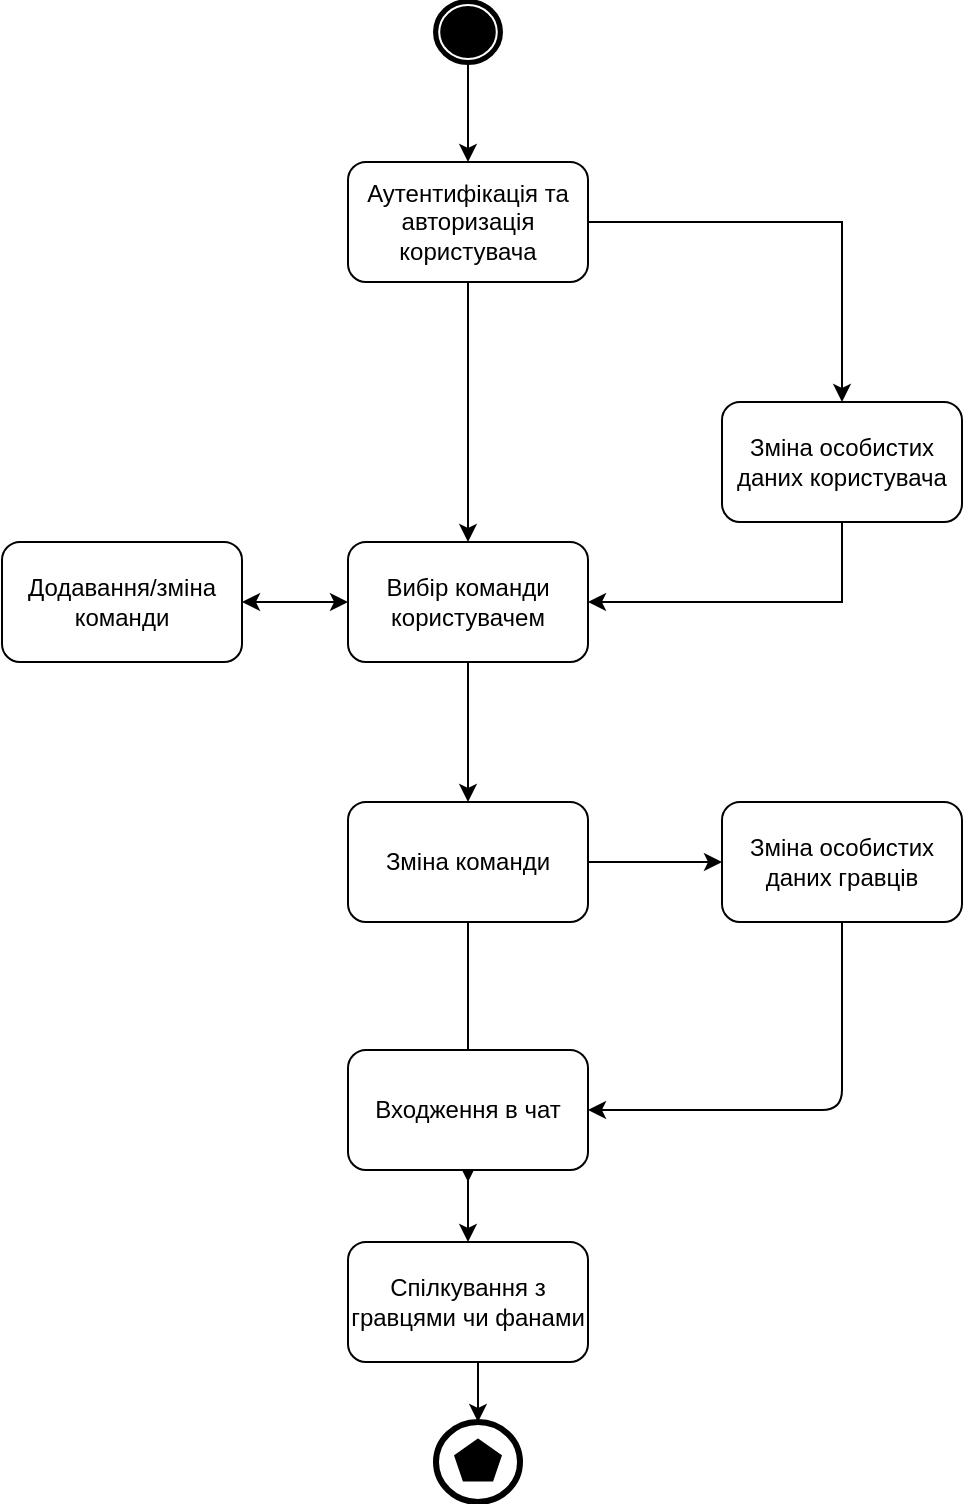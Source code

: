 <mxfile version="10.7.5"><diagram id="c1b1z55udidc3SkihdZC" name="Page-1"><mxGraphModel dx="1394" dy="764" grid="1" gridSize="10" guides="1" tooltips="1" connect="1" arrows="1" fold="1" page="1" pageScale="1" pageWidth="827" pageHeight="1169" math="0" shadow="0"><root><mxCell id="0"/><mxCell id="1" parent="0"/><mxCell id="LSv7gmRp8fJ5iJLoJHEp-3" style="edgeStyle=orthogonalEdgeStyle;rounded=0;orthogonalLoop=1;jettySize=auto;html=1;exitX=0.5;exitY=1;exitDx=0;exitDy=0;entryX=0.5;entryY=0;entryDx=0;entryDy=0;" parent="1" source="LSv7gmRp8fJ5iJLoJHEp-2" edge="1"><mxGeometry relative="1" as="geometry"><mxPoint x="413" y="80" as="targetPoint"/></mxGeometry></mxCell><mxCell id="LSv7gmRp8fJ5iJLoJHEp-2" value="" style="shape=mxgraph.bpmn.shape;html=1;verticalLabelPosition=bottom;labelBackgroundColor=#ffffff;verticalAlign=top;align=center;perimeter=ellipsePerimeter;outlineConnect=0;outline=end;symbol=terminate;" parent="1" vertex="1"><mxGeometry x="397" width="32" height="30" as="geometry"/></mxCell><mxCell id="LSv7gmRp8fJ5iJLoJHEp-8" style="edgeStyle=orthogonalEdgeStyle;rounded=0;orthogonalLoop=1;jettySize=auto;html=1;exitX=0.5;exitY=1;exitDx=0;exitDy=0;entryX=0.5;entryY=0;entryDx=0;entryDy=0;" parent="1" source="LSv7gmRp8fJ5iJLoJHEp-4" edge="1" target="LSv7gmRp8fJ5iJLoJHEp-9"><mxGeometry relative="1" as="geometry"><mxPoint x="413" y="380" as="targetPoint"/></mxGeometry></mxCell><mxCell id="LSv7gmRp8fJ5iJLoJHEp-11" style="edgeStyle=orthogonalEdgeStyle;rounded=0;orthogonalLoop=1;jettySize=auto;html=1;exitX=1;exitY=0.5;exitDx=0;exitDy=0;" parent="1" source="LSv7gmRp8fJ5iJLoJHEp-4" target="LSv7gmRp8fJ5iJLoJHEp-10" edge="1"><mxGeometry relative="1" as="geometry"/></mxCell><mxCell id="LSv7gmRp8fJ5iJLoJHEp-4" value="&lt;div&gt;Аутентифікація та авторизація&lt;/div&gt;&lt;div&gt;користувача&lt;/div&gt;" style="rounded=1;whiteSpace=wrap;html=1;" parent="1" vertex="1"><mxGeometry x="353" y="80" width="120" height="60" as="geometry"/></mxCell><mxCell id="LSv7gmRp8fJ5iJLoJHEp-9" value="Вибір команди користувачем" style="rounded=1;whiteSpace=wrap;html=1;" parent="1" vertex="1"><mxGeometry x="353" y="270" width="120" height="60" as="geometry"/></mxCell><mxCell id="LSv7gmRp8fJ5iJLoJHEp-12" style="edgeStyle=orthogonalEdgeStyle;rounded=0;orthogonalLoop=1;jettySize=auto;html=1;exitX=0.5;exitY=1;exitDx=0;exitDy=0;entryX=1;entryY=0.5;entryDx=0;entryDy=0;" parent="1" source="LSv7gmRp8fJ5iJLoJHEp-10" target="LSv7gmRp8fJ5iJLoJHEp-9" edge="1"><mxGeometry relative="1" as="geometry"/></mxCell><mxCell id="LSv7gmRp8fJ5iJLoJHEp-10" value="Зміна особистих даних користувача" style="rounded=1;whiteSpace=wrap;html=1;" parent="1" vertex="1"><mxGeometry x="540" y="200" width="120" height="60" as="geometry"/></mxCell><mxCell id="LSv7gmRp8fJ5iJLoJHEp-15" style="edgeStyle=orthogonalEdgeStyle;rounded=0;orthogonalLoop=1;jettySize=auto;html=1;exitX=0.5;exitY=1;exitDx=0;exitDy=0;" parent="1" source="LSv7gmRp8fJ5iJLoJHEp-13" edge="1"><mxGeometry relative="1" as="geometry"><mxPoint x="413" y="590" as="targetPoint"/></mxGeometry></mxCell><mxCell id="LSv7gmRp8fJ5iJLoJHEp-13" value="Зміна команди" style="rounded=1;whiteSpace=wrap;html=1;" parent="1" vertex="1"><mxGeometry x="353" y="400" width="120" height="60" as="geometry"/></mxCell><mxCell id="LSv7gmRp8fJ5iJLoJHEp-18" style="edgeStyle=orthogonalEdgeStyle;rounded=0;orthogonalLoop=1;jettySize=auto;html=1;exitX=0.5;exitY=1;exitDx=0;exitDy=0;entryX=0.5;entryY=0;entryDx=0;entryDy=0;" parent="1" source="LSv7gmRp8fJ5iJLoJHEp-16" target="LSv7gmRp8fJ5iJLoJHEp-17" edge="1"><mxGeometry relative="1" as="geometry"/></mxCell><mxCell id="LSv7gmRp8fJ5iJLoJHEp-16" value="Входження в чат" style="rounded=1;whiteSpace=wrap;html=1;" parent="1" vertex="1"><mxGeometry x="353" y="524" width="120" height="60" as="geometry"/></mxCell><mxCell id="LSv7gmRp8fJ5iJLoJHEp-17" value="Спілкування з гравцями чи фанами" style="rounded=1;whiteSpace=wrap;html=1;" parent="1" vertex="1"><mxGeometry x="353" y="620" width="120" height="60" as="geometry"/></mxCell><mxCell id="LSv7gmRp8fJ5iJLoJHEp-30" style="edgeStyle=orthogonalEdgeStyle;rounded=0;orthogonalLoop=1;jettySize=auto;html=1;exitX=0.5;exitY=1;exitDx=0;exitDy=0;entryX=0.5;entryY=0;entryDx=0;entryDy=0;" parent="1" source="LSv7gmRp8fJ5iJLoJHEp-17" target="LSv7gmRp8fJ5iJLoJHEp-31" edge="1"><mxGeometry relative="1" as="geometry"><mxPoint x="413" y="840" as="sourcePoint"/><mxPoint x="413" y="810" as="targetPoint"/></mxGeometry></mxCell><mxCell id="LSv7gmRp8fJ5iJLoJHEp-31" value="" style="shape=mxgraph.bpmn.shape;html=1;verticalLabelPosition=bottom;labelBackgroundColor=#ffffff;verticalAlign=top;align=center;perimeter=ellipsePerimeter;outlineConnect=0;outline=end;symbol=multiple;" parent="1" vertex="1"><mxGeometry x="397" y="710" width="42" height="40" as="geometry"/></mxCell><mxCell id="8SJ1YhMBYFziBfLjYlmn-1" value="Додавання/зміна команди" style="rounded=1;whiteSpace=wrap;html=1;" vertex="1" parent="1"><mxGeometry x="180" y="270" width="120" height="60" as="geometry"/></mxCell><mxCell id="8SJ1YhMBYFziBfLjYlmn-2" value="" style="endArrow=classic;startArrow=classic;html=1;entryX=0;entryY=0.5;entryDx=0;entryDy=0;exitX=1;exitY=0.5;exitDx=0;exitDy=0;" edge="1" parent="1" source="8SJ1YhMBYFziBfLjYlmn-1" target="LSv7gmRp8fJ5iJLoJHEp-9"><mxGeometry width="50" height="50" relative="1" as="geometry"><mxPoint x="300" y="440" as="sourcePoint"/><mxPoint x="350" y="390" as="targetPoint"/></mxGeometry></mxCell><mxCell id="8SJ1YhMBYFziBfLjYlmn-3" value="Зміна особистих даних гравців" style="rounded=1;whiteSpace=wrap;html=1;" vertex="1" parent="1"><mxGeometry x="540" y="400" width="120" height="60" as="geometry"/></mxCell><mxCell id="8SJ1YhMBYFziBfLjYlmn-4" value="" style="endArrow=classic;html=1;entryX=0;entryY=0.5;entryDx=0;entryDy=0;exitX=1;exitY=0.5;exitDx=0;exitDy=0;" edge="1" parent="1" source="LSv7gmRp8fJ5iJLoJHEp-13" target="8SJ1YhMBYFziBfLjYlmn-3"><mxGeometry width="50" height="50" relative="1" as="geometry"><mxPoint x="480" y="520" as="sourcePoint"/><mxPoint x="530" y="500" as="targetPoint"/></mxGeometry></mxCell><mxCell id="8SJ1YhMBYFziBfLjYlmn-6" value="" style="endArrow=classic;html=1;exitX=0.5;exitY=1;exitDx=0;exitDy=0;entryX=1;entryY=0.5;entryDx=0;entryDy=0;" edge="1" parent="1" source="8SJ1YhMBYFziBfLjYlmn-3" target="LSv7gmRp8fJ5iJLoJHEp-16"><mxGeometry width="50" height="50" relative="1" as="geometry"><mxPoint x="530" y="634" as="sourcePoint"/><mxPoint x="580" y="584" as="targetPoint"/><Array as="points"><mxPoint x="600" y="554"/></Array></mxGeometry></mxCell><mxCell id="8SJ1YhMBYFziBfLjYlmn-8" value="" style="endArrow=classic;html=1;exitX=0.5;exitY=1;exitDx=0;exitDy=0;entryX=0.5;entryY=0;entryDx=0;entryDy=0;" edge="1" parent="1" source="LSv7gmRp8fJ5iJLoJHEp-9" target="LSv7gmRp8fJ5iJLoJHEp-13"><mxGeometry width="50" height="50" relative="1" as="geometry"><mxPoint x="490" y="380" as="sourcePoint"/><mxPoint x="540" y="330" as="targetPoint"/></mxGeometry></mxCell></root></mxGraphModel></diagram></mxfile>